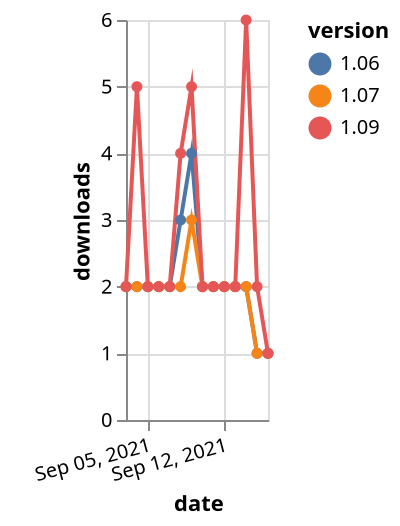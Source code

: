 {"$schema": "https://vega.github.io/schema/vega-lite/v5.json", "description": "A simple bar chart with embedded data.", "data": {"values": [{"date": "2021-09-03", "total": 2883, "delta": 2, "version": "1.06"}, {"date": "2021-09-04", "total": 2885, "delta": 2, "version": "1.06"}, {"date": "2021-09-05", "total": 2887, "delta": 2, "version": "1.06"}, {"date": "2021-09-06", "total": 2889, "delta": 2, "version": "1.06"}, {"date": "2021-09-07", "total": 2891, "delta": 2, "version": "1.06"}, {"date": "2021-09-08", "total": 2894, "delta": 3, "version": "1.06"}, {"date": "2021-09-09", "total": 2898, "delta": 4, "version": "1.06"}, {"date": "2021-09-10", "total": 2900, "delta": 2, "version": "1.06"}, {"date": "2021-09-11", "total": 2902, "delta": 2, "version": "1.06"}, {"date": "2021-09-12", "total": 2904, "delta": 2, "version": "1.06"}, {"date": "2021-09-13", "total": 2906, "delta": 2, "version": "1.06"}, {"date": "2021-09-14", "total": 2908, "delta": 2, "version": "1.06"}, {"date": "2021-09-15", "total": 2909, "delta": 1, "version": "1.06"}, {"date": "2021-09-16", "total": 2910, "delta": 1, "version": "1.06"}, {"date": "2021-09-03", "total": 2280, "delta": 2, "version": "1.07"}, {"date": "2021-09-04", "total": 2282, "delta": 2, "version": "1.07"}, {"date": "2021-09-05", "total": 2284, "delta": 2, "version": "1.07"}, {"date": "2021-09-06", "total": 2286, "delta": 2, "version": "1.07"}, {"date": "2021-09-07", "total": 2288, "delta": 2, "version": "1.07"}, {"date": "2021-09-08", "total": 2290, "delta": 2, "version": "1.07"}, {"date": "2021-09-09", "total": 2293, "delta": 3, "version": "1.07"}, {"date": "2021-09-10", "total": 2295, "delta": 2, "version": "1.07"}, {"date": "2021-09-11", "total": 2297, "delta": 2, "version": "1.07"}, {"date": "2021-09-12", "total": 2299, "delta": 2, "version": "1.07"}, {"date": "2021-09-13", "total": 2301, "delta": 2, "version": "1.07"}, {"date": "2021-09-14", "total": 2303, "delta": 2, "version": "1.07"}, {"date": "2021-09-15", "total": 2304, "delta": 1, "version": "1.07"}, {"date": "2021-09-16", "total": 2305, "delta": 1, "version": "1.07"}, {"date": "2021-09-03", "total": 1947, "delta": 2, "version": "1.09"}, {"date": "2021-09-04", "total": 1952, "delta": 5, "version": "1.09"}, {"date": "2021-09-05", "total": 1954, "delta": 2, "version": "1.09"}, {"date": "2021-09-06", "total": 1956, "delta": 2, "version": "1.09"}, {"date": "2021-09-07", "total": 1958, "delta": 2, "version": "1.09"}, {"date": "2021-09-08", "total": 1962, "delta": 4, "version": "1.09"}, {"date": "2021-09-09", "total": 1967, "delta": 5, "version": "1.09"}, {"date": "2021-09-10", "total": 1969, "delta": 2, "version": "1.09"}, {"date": "2021-09-11", "total": 1971, "delta": 2, "version": "1.09"}, {"date": "2021-09-12", "total": 1973, "delta": 2, "version": "1.09"}, {"date": "2021-09-13", "total": 1975, "delta": 2, "version": "1.09"}, {"date": "2021-09-14", "total": 1981, "delta": 6, "version": "1.09"}, {"date": "2021-09-15", "total": 1983, "delta": 2, "version": "1.09"}, {"date": "2021-09-16", "total": 1984, "delta": 1, "version": "1.09"}]}, "width": "container", "mark": {"type": "line", "point": {"filled": true}}, "encoding": {"x": {"field": "date", "type": "temporal", "timeUnit": "yearmonthdate", "title": "date", "axis": {"labelAngle": -15}}, "y": {"field": "delta", "type": "quantitative", "title": "downloads"}, "color": {"field": "version", "type": "nominal"}, "tooltip": {"field": "delta"}}}